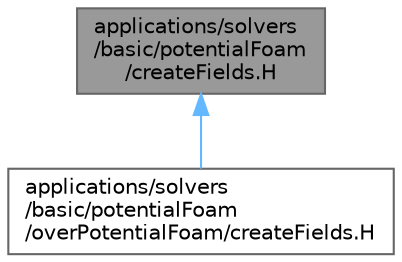 digraph "applications/solvers/basic/potentialFoam/createFields.H"
{
 // LATEX_PDF_SIZE
  bgcolor="transparent";
  edge [fontname=Helvetica,fontsize=10,labelfontname=Helvetica,labelfontsize=10];
  node [fontname=Helvetica,fontsize=10,shape=box,height=0.2,width=0.4];
  Node1 [id="Node000001",label="applications/solvers\l/basic/potentialFoam\l/createFields.H",height=0.2,width=0.4,color="gray40", fillcolor="grey60", style="filled", fontcolor="black",tooltip=" "];
  Node1 -> Node2 [id="edge1_Node000001_Node000002",dir="back",color="steelblue1",style="solid",tooltip=" "];
  Node2 [id="Node000002",label="applications/solvers\l/basic/potentialFoam\l/overPotentialFoam/createFields.H",height=0.2,width=0.4,color="grey40", fillcolor="white", style="filled",URL="$solvers_2basic_2potentialFoam_2overPotentialFoam_2createFields_8H.html",tooltip=" "];
}
